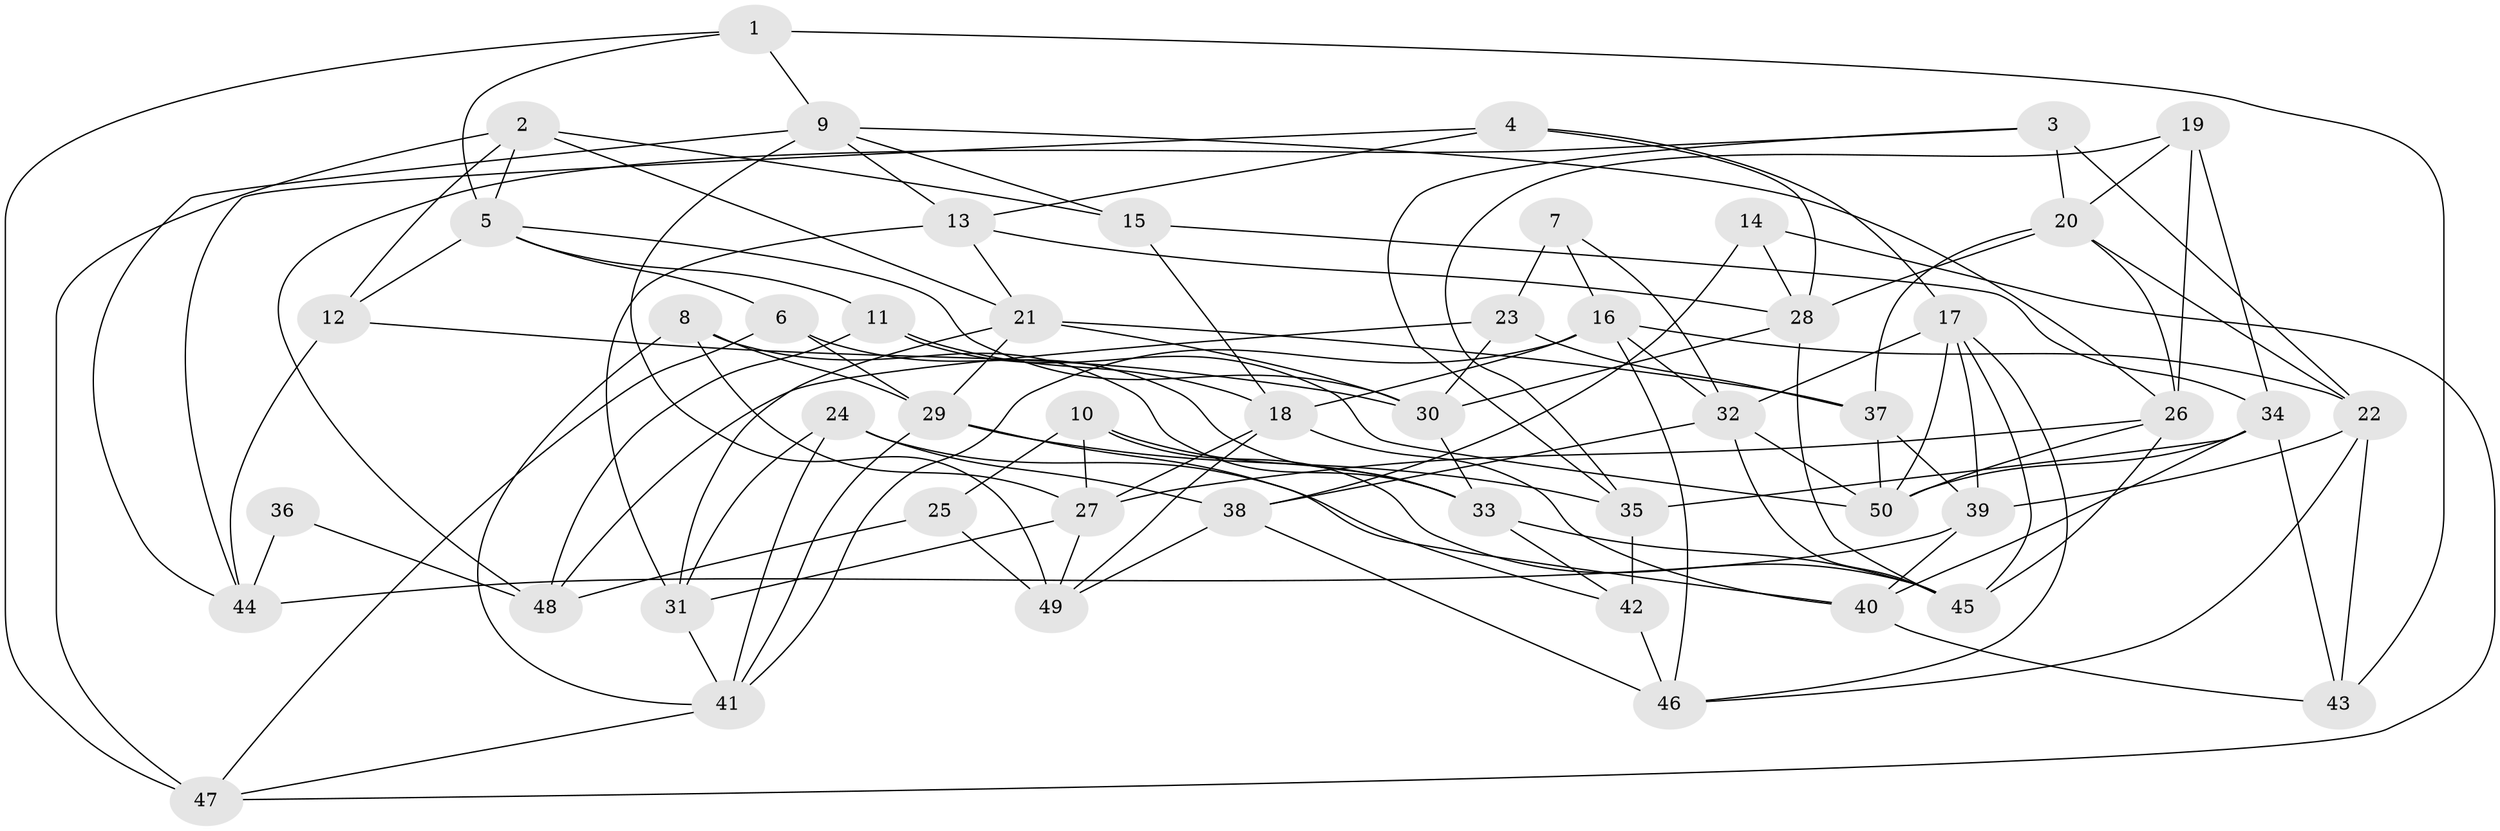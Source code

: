 // original degree distribution, {4: 1.0}
// Generated by graph-tools (version 1.1) at 2025/38/03/04/25 23:38:06]
// undirected, 50 vertices, 123 edges
graph export_dot {
  node [color=gray90,style=filled];
  1;
  2;
  3;
  4;
  5;
  6;
  7;
  8;
  9;
  10;
  11;
  12;
  13;
  14;
  15;
  16;
  17;
  18;
  19;
  20;
  21;
  22;
  23;
  24;
  25;
  26;
  27;
  28;
  29;
  30;
  31;
  32;
  33;
  34;
  35;
  36;
  37;
  38;
  39;
  40;
  41;
  42;
  43;
  44;
  45;
  46;
  47;
  48;
  49;
  50;
  1 -- 5 [weight=1.0];
  1 -- 9 [weight=1.0];
  1 -- 43 [weight=1.0];
  1 -- 47 [weight=1.0];
  2 -- 5 [weight=1.0];
  2 -- 12 [weight=1.0];
  2 -- 15 [weight=1.0];
  2 -- 21 [weight=1.0];
  2 -- 47 [weight=2.0];
  3 -- 20 [weight=1.0];
  3 -- 22 [weight=1.0];
  3 -- 35 [weight=1.0];
  3 -- 48 [weight=1.0];
  4 -- 13 [weight=1.0];
  4 -- 17 [weight=1.0];
  4 -- 28 [weight=1.0];
  4 -- 44 [weight=1.0];
  5 -- 6 [weight=1.0];
  5 -- 11 [weight=1.0];
  5 -- 12 [weight=1.0];
  5 -- 30 [weight=1.0];
  6 -- 29 [weight=1.0];
  6 -- 33 [weight=1.0];
  6 -- 47 [weight=1.0];
  7 -- 16 [weight=1.0];
  7 -- 23 [weight=2.0];
  7 -- 32 [weight=1.0];
  8 -- 27 [weight=1.0];
  8 -- 29 [weight=1.0];
  8 -- 33 [weight=1.0];
  8 -- 41 [weight=1.0];
  9 -- 13 [weight=1.0];
  9 -- 15 [weight=1.0];
  9 -- 26 [weight=1.0];
  9 -- 44 [weight=1.0];
  9 -- 49 [weight=1.0];
  10 -- 25 [weight=1.0];
  10 -- 27 [weight=1.0];
  10 -- 33 [weight=1.0];
  10 -- 45 [weight=1.0];
  11 -- 18 [weight=1.0];
  11 -- 48 [weight=1.0];
  11 -- 50 [weight=1.0];
  12 -- 30 [weight=1.0];
  12 -- 44 [weight=1.0];
  13 -- 21 [weight=1.0];
  13 -- 28 [weight=1.0];
  13 -- 31 [weight=2.0];
  14 -- 28 [weight=1.0];
  14 -- 38 [weight=2.0];
  14 -- 47 [weight=1.0];
  15 -- 18 [weight=1.0];
  15 -- 34 [weight=1.0];
  16 -- 18 [weight=1.0];
  16 -- 22 [weight=1.0];
  16 -- 32 [weight=1.0];
  16 -- 41 [weight=1.0];
  16 -- 46 [weight=1.0];
  17 -- 32 [weight=1.0];
  17 -- 39 [weight=1.0];
  17 -- 45 [weight=1.0];
  17 -- 46 [weight=1.0];
  17 -- 50 [weight=1.0];
  18 -- 27 [weight=1.0];
  18 -- 40 [weight=1.0];
  18 -- 49 [weight=1.0];
  19 -- 20 [weight=1.0];
  19 -- 26 [weight=1.0];
  19 -- 34 [weight=1.0];
  19 -- 35 [weight=1.0];
  20 -- 22 [weight=1.0];
  20 -- 26 [weight=1.0];
  20 -- 28 [weight=1.0];
  20 -- 37 [weight=1.0];
  21 -- 29 [weight=1.0];
  21 -- 30 [weight=1.0];
  21 -- 31 [weight=1.0];
  21 -- 37 [weight=1.0];
  22 -- 39 [weight=1.0];
  22 -- 43 [weight=1.0];
  22 -- 46 [weight=1.0];
  23 -- 30 [weight=1.0];
  23 -- 37 [weight=2.0];
  23 -- 48 [weight=1.0];
  24 -- 31 [weight=1.0];
  24 -- 38 [weight=1.0];
  24 -- 40 [weight=1.0];
  24 -- 41 [weight=1.0];
  25 -- 48 [weight=1.0];
  25 -- 49 [weight=2.0];
  26 -- 27 [weight=1.0];
  26 -- 45 [weight=1.0];
  26 -- 50 [weight=1.0];
  27 -- 31 [weight=1.0];
  27 -- 49 [weight=1.0];
  28 -- 30 [weight=1.0];
  28 -- 45 [weight=1.0];
  29 -- 35 [weight=1.0];
  29 -- 41 [weight=1.0];
  29 -- 42 [weight=1.0];
  30 -- 33 [weight=1.0];
  31 -- 41 [weight=1.0];
  32 -- 38 [weight=1.0];
  32 -- 45 [weight=1.0];
  32 -- 50 [weight=1.0];
  33 -- 42 [weight=1.0];
  33 -- 45 [weight=1.0];
  34 -- 35 [weight=1.0];
  34 -- 40 [weight=1.0];
  34 -- 43 [weight=1.0];
  34 -- 50 [weight=1.0];
  35 -- 42 [weight=2.0];
  36 -- 44 [weight=2.0];
  36 -- 48 [weight=2.0];
  37 -- 39 [weight=1.0];
  37 -- 50 [weight=1.0];
  38 -- 46 [weight=1.0];
  38 -- 49 [weight=1.0];
  39 -- 40 [weight=2.0];
  39 -- 44 [weight=1.0];
  40 -- 43 [weight=1.0];
  41 -- 47 [weight=1.0];
  42 -- 46 [weight=2.0];
}
